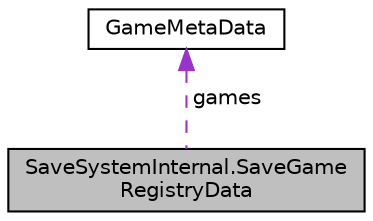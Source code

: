 digraph "SaveSystemInternal.SaveGameRegistryData"
{
 // LATEX_PDF_SIZE
  edge [fontname="Helvetica",fontsize="10",labelfontname="Helvetica",labelfontsize="10"];
  node [fontname="Helvetica",fontsize="10",shape=record];
  Node1 [label="SaveSystemInternal.SaveGame\lRegistryData",height=0.2,width=0.4,color="black", fillcolor="grey75", style="filled", fontcolor="black",tooltip=" "];
  Node2 -> Node1 [dir="back",color="darkorchid3",fontsize="10",style="dashed",label=" games" ,fontname="Helvetica"];
  Node2 [label="GameMetaData",height=0.2,width=0.4,color="black", fillcolor="white", style="filled",URL="$class_game_meta_data.html",tooltip=" "];
}

